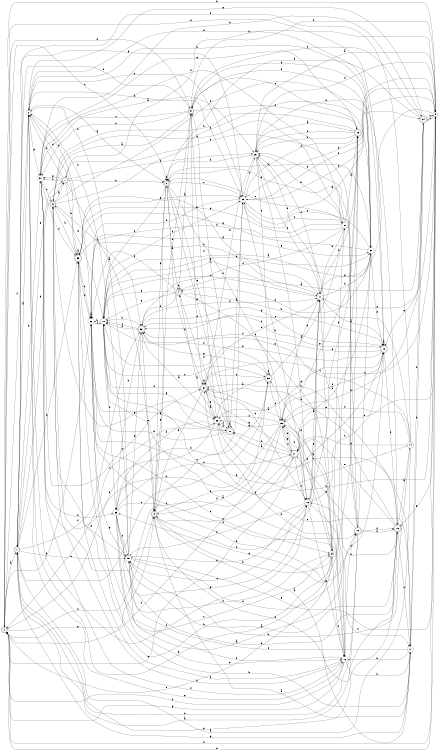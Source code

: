 digraph n31_2 {
__start0 [label="" shape="none"];

rankdir=LR;
size="8,5";

s0 [style="rounded,filled", color="black", fillcolor="white" shape="doublecircle", label="0"];
s1 [style="rounded,filled", color="black", fillcolor="white" shape="doublecircle", label="1"];
s2 [style="filled", color="black", fillcolor="white" shape="circle", label="2"];
s3 [style="rounded,filled", color="black", fillcolor="white" shape="doublecircle", label="3"];
s4 [style="rounded,filled", color="black", fillcolor="white" shape="doublecircle", label="4"];
s5 [style="rounded,filled", color="black", fillcolor="white" shape="doublecircle", label="5"];
s6 [style="rounded,filled", color="black", fillcolor="white" shape="doublecircle", label="6"];
s7 [style="rounded,filled", color="black", fillcolor="white" shape="doublecircle", label="7"];
s8 [style="rounded,filled", color="black", fillcolor="white" shape="doublecircle", label="8"];
s9 [style="filled", color="black", fillcolor="white" shape="circle", label="9"];
s10 [style="filled", color="black", fillcolor="white" shape="circle", label="10"];
s11 [style="filled", color="black", fillcolor="white" shape="circle", label="11"];
s12 [style="rounded,filled", color="black", fillcolor="white" shape="doublecircle", label="12"];
s13 [style="rounded,filled", color="black", fillcolor="white" shape="doublecircle", label="13"];
s14 [style="filled", color="black", fillcolor="white" shape="circle", label="14"];
s15 [style="filled", color="black", fillcolor="white" shape="circle", label="15"];
s16 [style="filled", color="black", fillcolor="white" shape="circle", label="16"];
s17 [style="filled", color="black", fillcolor="white" shape="circle", label="17"];
s18 [style="filled", color="black", fillcolor="white" shape="circle", label="18"];
s19 [style="rounded,filled", color="black", fillcolor="white" shape="doublecircle", label="19"];
s20 [style="filled", color="black", fillcolor="white" shape="circle", label="20"];
s21 [style="rounded,filled", color="black", fillcolor="white" shape="doublecircle", label="21"];
s22 [style="rounded,filled", color="black", fillcolor="white" shape="doublecircle", label="22"];
s23 [style="filled", color="black", fillcolor="white" shape="circle", label="23"];
s24 [style="rounded,filled", color="black", fillcolor="white" shape="doublecircle", label="24"];
s25 [style="filled", color="black", fillcolor="white" shape="circle", label="25"];
s26 [style="filled", color="black", fillcolor="white" shape="circle", label="26"];
s27 [style="filled", color="black", fillcolor="white" shape="circle", label="27"];
s28 [style="rounded,filled", color="black", fillcolor="white" shape="doublecircle", label="28"];
s29 [style="filled", color="black", fillcolor="white" shape="circle", label="29"];
s30 [style="rounded,filled", color="black", fillcolor="white" shape="doublecircle", label="30"];
s31 [style="rounded,filled", color="black", fillcolor="white" shape="doublecircle", label="31"];
s32 [style="rounded,filled", color="black", fillcolor="white" shape="doublecircle", label="32"];
s33 [style="filled", color="black", fillcolor="white" shape="circle", label="33"];
s34 [style="filled", color="black", fillcolor="white" shape="circle", label="34"];
s35 [style="rounded,filled", color="black", fillcolor="white" shape="doublecircle", label="35"];
s36 [style="filled", color="black", fillcolor="white" shape="circle", label="36"];
s37 [style="filled", color="black", fillcolor="white" shape="circle", label="37"];
s0 -> s1 [label="a"];
s0 -> s36 [label="b"];
s0 -> s3 [label="c"];
s0 -> s5 [label="d"];
s0 -> s21 [label="e"];
s0 -> s8 [label="f"];
s0 -> s8 [label="g"];
s0 -> s9 [label="h"];
s1 -> s2 [label="a"];
s1 -> s15 [label="b"];
s1 -> s30 [label="c"];
s1 -> s35 [label="d"];
s1 -> s7 [label="e"];
s1 -> s32 [label="f"];
s1 -> s7 [label="g"];
s1 -> s37 [label="h"];
s2 -> s3 [label="a"];
s2 -> s36 [label="b"];
s2 -> s16 [label="c"];
s2 -> s12 [label="d"];
s2 -> s23 [label="e"];
s2 -> s0 [label="f"];
s2 -> s37 [label="g"];
s2 -> s23 [label="h"];
s3 -> s4 [label="a"];
s3 -> s25 [label="b"];
s3 -> s23 [label="c"];
s3 -> s3 [label="d"];
s3 -> s22 [label="e"];
s3 -> s10 [label="f"];
s3 -> s8 [label="g"];
s3 -> s31 [label="h"];
s4 -> s5 [label="a"];
s4 -> s4 [label="b"];
s4 -> s34 [label="c"];
s4 -> s32 [label="d"];
s4 -> s10 [label="e"];
s4 -> s36 [label="f"];
s4 -> s10 [label="g"];
s4 -> s12 [label="h"];
s5 -> s6 [label="a"];
s5 -> s9 [label="b"];
s5 -> s37 [label="c"];
s5 -> s31 [label="d"];
s5 -> s1 [label="e"];
s5 -> s28 [label="f"];
s5 -> s20 [label="g"];
s5 -> s37 [label="h"];
s6 -> s7 [label="a"];
s6 -> s35 [label="b"];
s6 -> s32 [label="c"];
s6 -> s20 [label="d"];
s6 -> s15 [label="e"];
s6 -> s20 [label="f"];
s6 -> s26 [label="g"];
s6 -> s27 [label="h"];
s7 -> s8 [label="a"];
s7 -> s35 [label="b"];
s7 -> s37 [label="c"];
s7 -> s2 [label="d"];
s7 -> s19 [label="e"];
s7 -> s29 [label="f"];
s7 -> s37 [label="g"];
s7 -> s3 [label="h"];
s8 -> s9 [label="a"];
s8 -> s30 [label="b"];
s8 -> s23 [label="c"];
s8 -> s11 [label="d"];
s8 -> s5 [label="e"];
s8 -> s13 [label="f"];
s8 -> s3 [label="g"];
s8 -> s34 [label="h"];
s9 -> s10 [label="a"];
s9 -> s21 [label="b"];
s9 -> s24 [label="c"];
s9 -> s0 [label="d"];
s9 -> s11 [label="e"];
s9 -> s23 [label="f"];
s9 -> s13 [label="g"];
s9 -> s7 [label="h"];
s10 -> s11 [label="a"];
s10 -> s20 [label="b"];
s10 -> s30 [label="c"];
s10 -> s33 [label="d"];
s10 -> s6 [label="e"];
s10 -> s23 [label="f"];
s10 -> s22 [label="g"];
s10 -> s36 [label="h"];
s11 -> s12 [label="a"];
s11 -> s36 [label="b"];
s11 -> s10 [label="c"];
s11 -> s28 [label="d"];
s11 -> s34 [label="e"];
s11 -> s29 [label="f"];
s11 -> s20 [label="g"];
s11 -> s20 [label="h"];
s12 -> s12 [label="a"];
s12 -> s13 [label="b"];
s12 -> s32 [label="c"];
s12 -> s0 [label="d"];
s12 -> s25 [label="e"];
s12 -> s10 [label="f"];
s12 -> s33 [label="g"];
s12 -> s10 [label="h"];
s13 -> s14 [label="a"];
s13 -> s31 [label="b"];
s13 -> s16 [label="c"];
s13 -> s15 [label="d"];
s13 -> s21 [label="e"];
s13 -> s17 [label="f"];
s13 -> s1 [label="g"];
s13 -> s31 [label="h"];
s14 -> s1 [label="a"];
s14 -> s15 [label="b"];
s14 -> s32 [label="c"];
s14 -> s21 [label="d"];
s14 -> s1 [label="e"];
s14 -> s10 [label="f"];
s14 -> s32 [label="g"];
s14 -> s25 [label="h"];
s15 -> s13 [label="a"];
s15 -> s2 [label="b"];
s15 -> s16 [label="c"];
s15 -> s28 [label="d"];
s15 -> s9 [label="e"];
s15 -> s18 [label="f"];
s15 -> s32 [label="g"];
s15 -> s2 [label="h"];
s16 -> s11 [label="a"];
s16 -> s15 [label="b"];
s16 -> s12 [label="c"];
s16 -> s15 [label="d"];
s16 -> s11 [label="e"];
s16 -> s17 [label="f"];
s16 -> s18 [label="g"];
s16 -> s25 [label="h"];
s17 -> s8 [label="a"];
s17 -> s18 [label="b"];
s17 -> s31 [label="c"];
s17 -> s24 [label="d"];
s17 -> s26 [label="e"];
s17 -> s15 [label="f"];
s17 -> s1 [label="g"];
s17 -> s0 [label="h"];
s18 -> s10 [label="a"];
s18 -> s17 [label="b"];
s18 -> s0 [label="c"];
s18 -> s19 [label="d"];
s18 -> s2 [label="e"];
s18 -> s29 [label="f"];
s18 -> s0 [label="g"];
s18 -> s6 [label="h"];
s19 -> s1 [label="a"];
s19 -> s1 [label="b"];
s19 -> s20 [label="c"];
s19 -> s29 [label="d"];
s19 -> s3 [label="e"];
s19 -> s13 [label="f"];
s19 -> s21 [label="g"];
s19 -> s13 [label="h"];
s20 -> s21 [label="a"];
s20 -> s3 [label="b"];
s20 -> s23 [label="c"];
s20 -> s4 [label="d"];
s20 -> s12 [label="e"];
s20 -> s5 [label="f"];
s20 -> s35 [label="g"];
s20 -> s2 [label="h"];
s21 -> s22 [label="a"];
s21 -> s16 [label="b"];
s21 -> s8 [label="c"];
s21 -> s25 [label="d"];
s21 -> s25 [label="e"];
s21 -> s37 [label="f"];
s21 -> s31 [label="g"];
s21 -> s22 [label="h"];
s22 -> s23 [label="a"];
s22 -> s22 [label="b"];
s22 -> s5 [label="c"];
s22 -> s26 [label="d"];
s22 -> s3 [label="e"];
s22 -> s4 [label="f"];
s22 -> s36 [label="g"];
s22 -> s35 [label="h"];
s23 -> s24 [label="a"];
s23 -> s16 [label="b"];
s23 -> s27 [label="c"];
s23 -> s9 [label="d"];
s23 -> s36 [label="e"];
s23 -> s29 [label="f"];
s23 -> s1 [label="g"];
s23 -> s9 [label="h"];
s24 -> s4 [label="a"];
s24 -> s25 [label="b"];
s24 -> s9 [label="c"];
s24 -> s3 [label="d"];
s24 -> s12 [label="e"];
s24 -> s5 [label="f"];
s24 -> s2 [label="g"];
s24 -> s17 [label="h"];
s25 -> s11 [label="a"];
s25 -> s0 [label="b"];
s25 -> s21 [label="c"];
s25 -> s26 [label="d"];
s25 -> s18 [label="e"];
s25 -> s8 [label="f"];
s25 -> s26 [label="g"];
s25 -> s6 [label="h"];
s26 -> s4 [label="a"];
s26 -> s18 [label="b"];
s26 -> s0 [label="c"];
s26 -> s5 [label="d"];
s26 -> s0 [label="e"];
s26 -> s22 [label="f"];
s26 -> s12 [label="g"];
s26 -> s9 [label="h"];
s27 -> s28 [label="a"];
s27 -> s29 [label="b"];
s27 -> s32 [label="c"];
s27 -> s36 [label="d"];
s27 -> s3 [label="e"];
s27 -> s37 [label="f"];
s27 -> s35 [label="g"];
s27 -> s11 [label="h"];
s28 -> s29 [label="a"];
s28 -> s6 [label="b"];
s28 -> s5 [label="c"];
s28 -> s16 [label="d"];
s28 -> s29 [label="e"];
s28 -> s23 [label="f"];
s28 -> s25 [label="g"];
s28 -> s29 [label="h"];
s29 -> s9 [label="a"];
s29 -> s3 [label="b"];
s29 -> s30 [label="c"];
s29 -> s9 [label="d"];
s29 -> s13 [label="e"];
s29 -> s11 [label="f"];
s29 -> s16 [label="g"];
s29 -> s31 [label="h"];
s30 -> s26 [label="a"];
s30 -> s27 [label="b"];
s30 -> s25 [label="c"];
s30 -> s30 [label="d"];
s30 -> s31 [label="e"];
s30 -> s32 [label="f"];
s30 -> s32 [label="g"];
s30 -> s33 [label="h"];
s31 -> s26 [label="a"];
s31 -> s16 [label="b"];
s31 -> s9 [label="c"];
s31 -> s11 [label="d"];
s31 -> s26 [label="e"];
s31 -> s10 [label="f"];
s31 -> s8 [label="g"];
s31 -> s31 [label="h"];
s32 -> s26 [label="a"];
s32 -> s10 [label="b"];
s32 -> s10 [label="c"];
s32 -> s11 [label="d"];
s32 -> s8 [label="e"];
s32 -> s10 [label="f"];
s32 -> s12 [label="g"];
s32 -> s33 [label="h"];
s33 -> s19 [label="a"];
s33 -> s34 [label="b"];
s33 -> s15 [label="c"];
s33 -> s26 [label="d"];
s33 -> s18 [label="e"];
s33 -> s21 [label="f"];
s33 -> s16 [label="g"];
s33 -> s28 [label="h"];
s34 -> s31 [label="a"];
s34 -> s27 [label="b"];
s34 -> s18 [label="c"];
s34 -> s25 [label="d"];
s34 -> s0 [label="e"];
s34 -> s30 [label="f"];
s34 -> s2 [label="g"];
s34 -> s35 [label="h"];
s35 -> s35 [label="a"];
s35 -> s36 [label="b"];
s35 -> s34 [label="c"];
s35 -> s2 [label="d"];
s35 -> s23 [label="e"];
s35 -> s18 [label="f"];
s35 -> s20 [label="g"];
s35 -> s11 [label="h"];
s36 -> s36 [label="a"];
s36 -> s12 [label="b"];
s36 -> s10 [label="c"];
s36 -> s35 [label="d"];
s36 -> s34 [label="e"];
s36 -> s19 [label="f"];
s36 -> s15 [label="g"];
s36 -> s17 [label="h"];
s37 -> s29 [label="a"];
s37 -> s33 [label="b"];
s37 -> s6 [label="c"];
s37 -> s35 [label="d"];
s37 -> s31 [label="e"];
s37 -> s18 [label="f"];
s37 -> s28 [label="g"];
s37 -> s24 [label="h"];

}